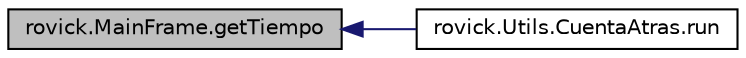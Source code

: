 digraph "rovick.MainFrame.getTiempo"
{
  edge [fontname="Helvetica",fontsize="10",labelfontname="Helvetica",labelfontsize="10"];
  node [fontname="Helvetica",fontsize="10",shape=record];
  rankdir="LR";
  Node24 [label="rovick.MainFrame.getTiempo",height=0.2,width=0.4,color="black", fillcolor="grey75", style="filled", fontcolor="black"];
  Node24 -> Node25 [dir="back",color="midnightblue",fontsize="10",style="solid",fontname="Helvetica"];
  Node25 [label="rovick.Utils.CuentaAtras.run",height=0.2,width=0.4,color="black", fillcolor="white", style="filled",URL="$classrovick_1_1Utils_1_1CuentaAtras.html#aabd60572d54245e890b235d5bf4874db"];
}

